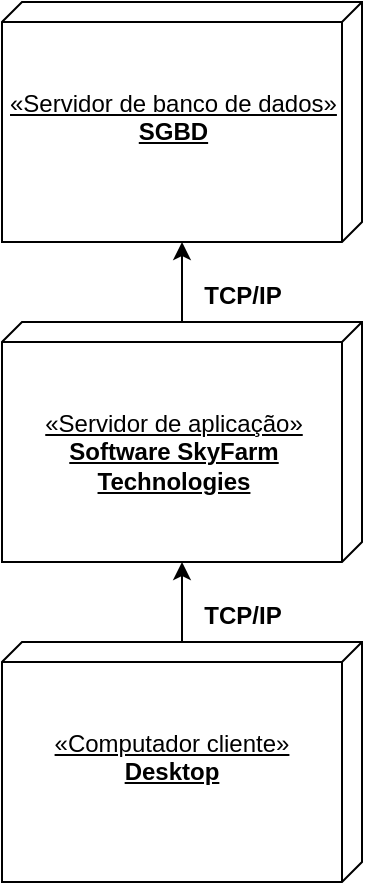 <mxfile version="24.4.4" type="google">
  <diagram name="Página-1" id="Vyoa62Vp6-kuakE4UvQP">
    <mxGraphModel grid="1" page="1" gridSize="10" guides="1" tooltips="1" connect="1" arrows="1" fold="1" pageScale="1" pageWidth="827" pageHeight="1169" math="0" shadow="0">
      <root>
        <mxCell id="0" />
        <mxCell id="1" parent="0" />
        <mxCell id="p3tVwZm6Yz8lVZo3Y_ut-8" style="edgeStyle=orthogonalEdgeStyle;rounded=0;orthogonalLoop=1;jettySize=auto;html=1;" edge="1" parent="1">
          <mxGeometry relative="1" as="geometry">
            <mxPoint x="370" y="250" as="sourcePoint" />
            <mxPoint x="370" y="200" as="targetPoint" />
          </mxGeometry>
        </mxCell>
        <mxCell id="p3tVwZm6Yz8lVZo3Y_ut-9" value="TCP/IP" style="text;align=center;fontStyle=1;verticalAlign=middle;spacingLeft=3;spacingRight=3;strokeColor=none;rotatable=0;points=[[0,0.5],[1,0.5]];portConstraint=eastwest;html=1;" vertex="1" parent="1">
          <mxGeometry x="360" y="214" width="80" height="26" as="geometry" />
        </mxCell>
        <mxCell id="p3tVwZm6Yz8lVZo3Y_ut-11" value="&lt;div&gt;&lt;span style=&quot;text-align: center;&quot;&gt;&lt;br&gt;&lt;/span&gt;&lt;/div&gt;&lt;span style=&quot;text-align: center;&quot;&gt;&lt;div&gt;&lt;span style=&quot;text-align: center;&quot;&gt;&lt;br&gt;&lt;/span&gt;&lt;/div&gt;«Servidor de banco de dados»&lt;/span&gt;&lt;br style=&quot;text-align: center;&quot;&gt;&lt;div style=&quot;text-align: center;&quot;&gt;&lt;b style=&quot;background-color: initial;&quot;&gt;SGBD&lt;/b&gt;&lt;/div&gt;" style="verticalAlign=top;align=left;spacingTop=8;spacingLeft=2;spacingRight=12;shape=cube;size=10;direction=south;fontStyle=4;html=1;whiteSpace=wrap;" vertex="1" parent="1">
          <mxGeometry x="280" y="80" width="180" height="120" as="geometry" />
        </mxCell>
        <mxCell id="p3tVwZm6Yz8lVZo3Y_ut-12" value="&lt;div style=&quot;text-align: center;&quot;&gt;&lt;span style=&quot;background-color: initial;&quot;&gt;&lt;br&gt;&lt;/span&gt;&lt;/div&gt;&lt;div style=&quot;text-align: center;&quot;&gt;&lt;span style=&quot;background-color: initial;&quot;&gt;&lt;br&gt;&lt;/span&gt;&lt;/div&gt;&lt;div style=&quot;text-align: center;&quot;&gt;&lt;span style=&quot;background-color: initial;&quot;&gt;«Servidor de aplicação»&lt;/span&gt;&lt;br&gt;&lt;/div&gt;&lt;b style=&quot;&quot;&gt;&lt;div style=&quot;text-align: center;&quot;&gt;&lt;b style=&quot;background-color: initial;&quot;&gt;Software SkyFarm Technologies&lt;/b&gt;&lt;/div&gt;&lt;/b&gt;" style="verticalAlign=top;align=left;spacingTop=8;spacingLeft=2;spacingRight=12;shape=cube;size=10;direction=south;fontStyle=4;html=1;whiteSpace=wrap;" vertex="1" parent="1">
          <mxGeometry x="280" y="240" width="180" height="120" as="geometry" />
        </mxCell>
        <mxCell id="p3tVwZm6Yz8lVZo3Y_ut-16" style="edgeStyle=orthogonalEdgeStyle;rounded=0;orthogonalLoop=1;jettySize=auto;html=1;" edge="1" parent="1" source="p3tVwZm6Yz8lVZo3Y_ut-13" target="p3tVwZm6Yz8lVZo3Y_ut-12">
          <mxGeometry relative="1" as="geometry" />
        </mxCell>
        <mxCell id="p3tVwZm6Yz8lVZo3Y_ut-13" value="&lt;div style=&quot;&quot;&gt;&lt;div style=&quot;&quot;&gt;&lt;span style=&quot;background-color: initial;&quot;&gt;&lt;br&gt;&lt;/span&gt;&lt;/div&gt;&lt;div style=&quot;&quot;&gt;&lt;span style=&quot;background-color: initial;&quot;&gt;&lt;br&gt;&lt;/span&gt;&lt;/div&gt;&lt;div style=&quot;&quot;&gt;&lt;span style=&quot;background-color: initial;&quot;&gt;«Computador cliente»&lt;/span&gt;&lt;/div&gt;&lt;b&gt;&lt;div style=&quot;&quot;&gt;&lt;b style=&quot;background-color: initial;&quot;&gt;Desktop&lt;/b&gt;&lt;/div&gt;&lt;/b&gt;&lt;/div&gt;" style="verticalAlign=top;align=center;spacingTop=8;spacingLeft=2;spacingRight=12;shape=cube;size=10;direction=south;fontStyle=4;html=1;whiteSpace=wrap;" vertex="1" parent="1">
          <mxGeometry x="280" y="400" width="180" height="120" as="geometry" />
        </mxCell>
        <mxCell id="p3tVwZm6Yz8lVZo3Y_ut-17" value="TCP/IP" style="text;align=center;fontStyle=1;verticalAlign=middle;spacingLeft=3;spacingRight=3;strokeColor=none;rotatable=0;points=[[0,0.5],[1,0.5]];portConstraint=eastwest;html=1;" vertex="1" parent="1">
          <mxGeometry x="360" y="374" width="80" height="26" as="geometry" />
        </mxCell>
      </root>
    </mxGraphModel>
  </diagram>
</mxfile>
